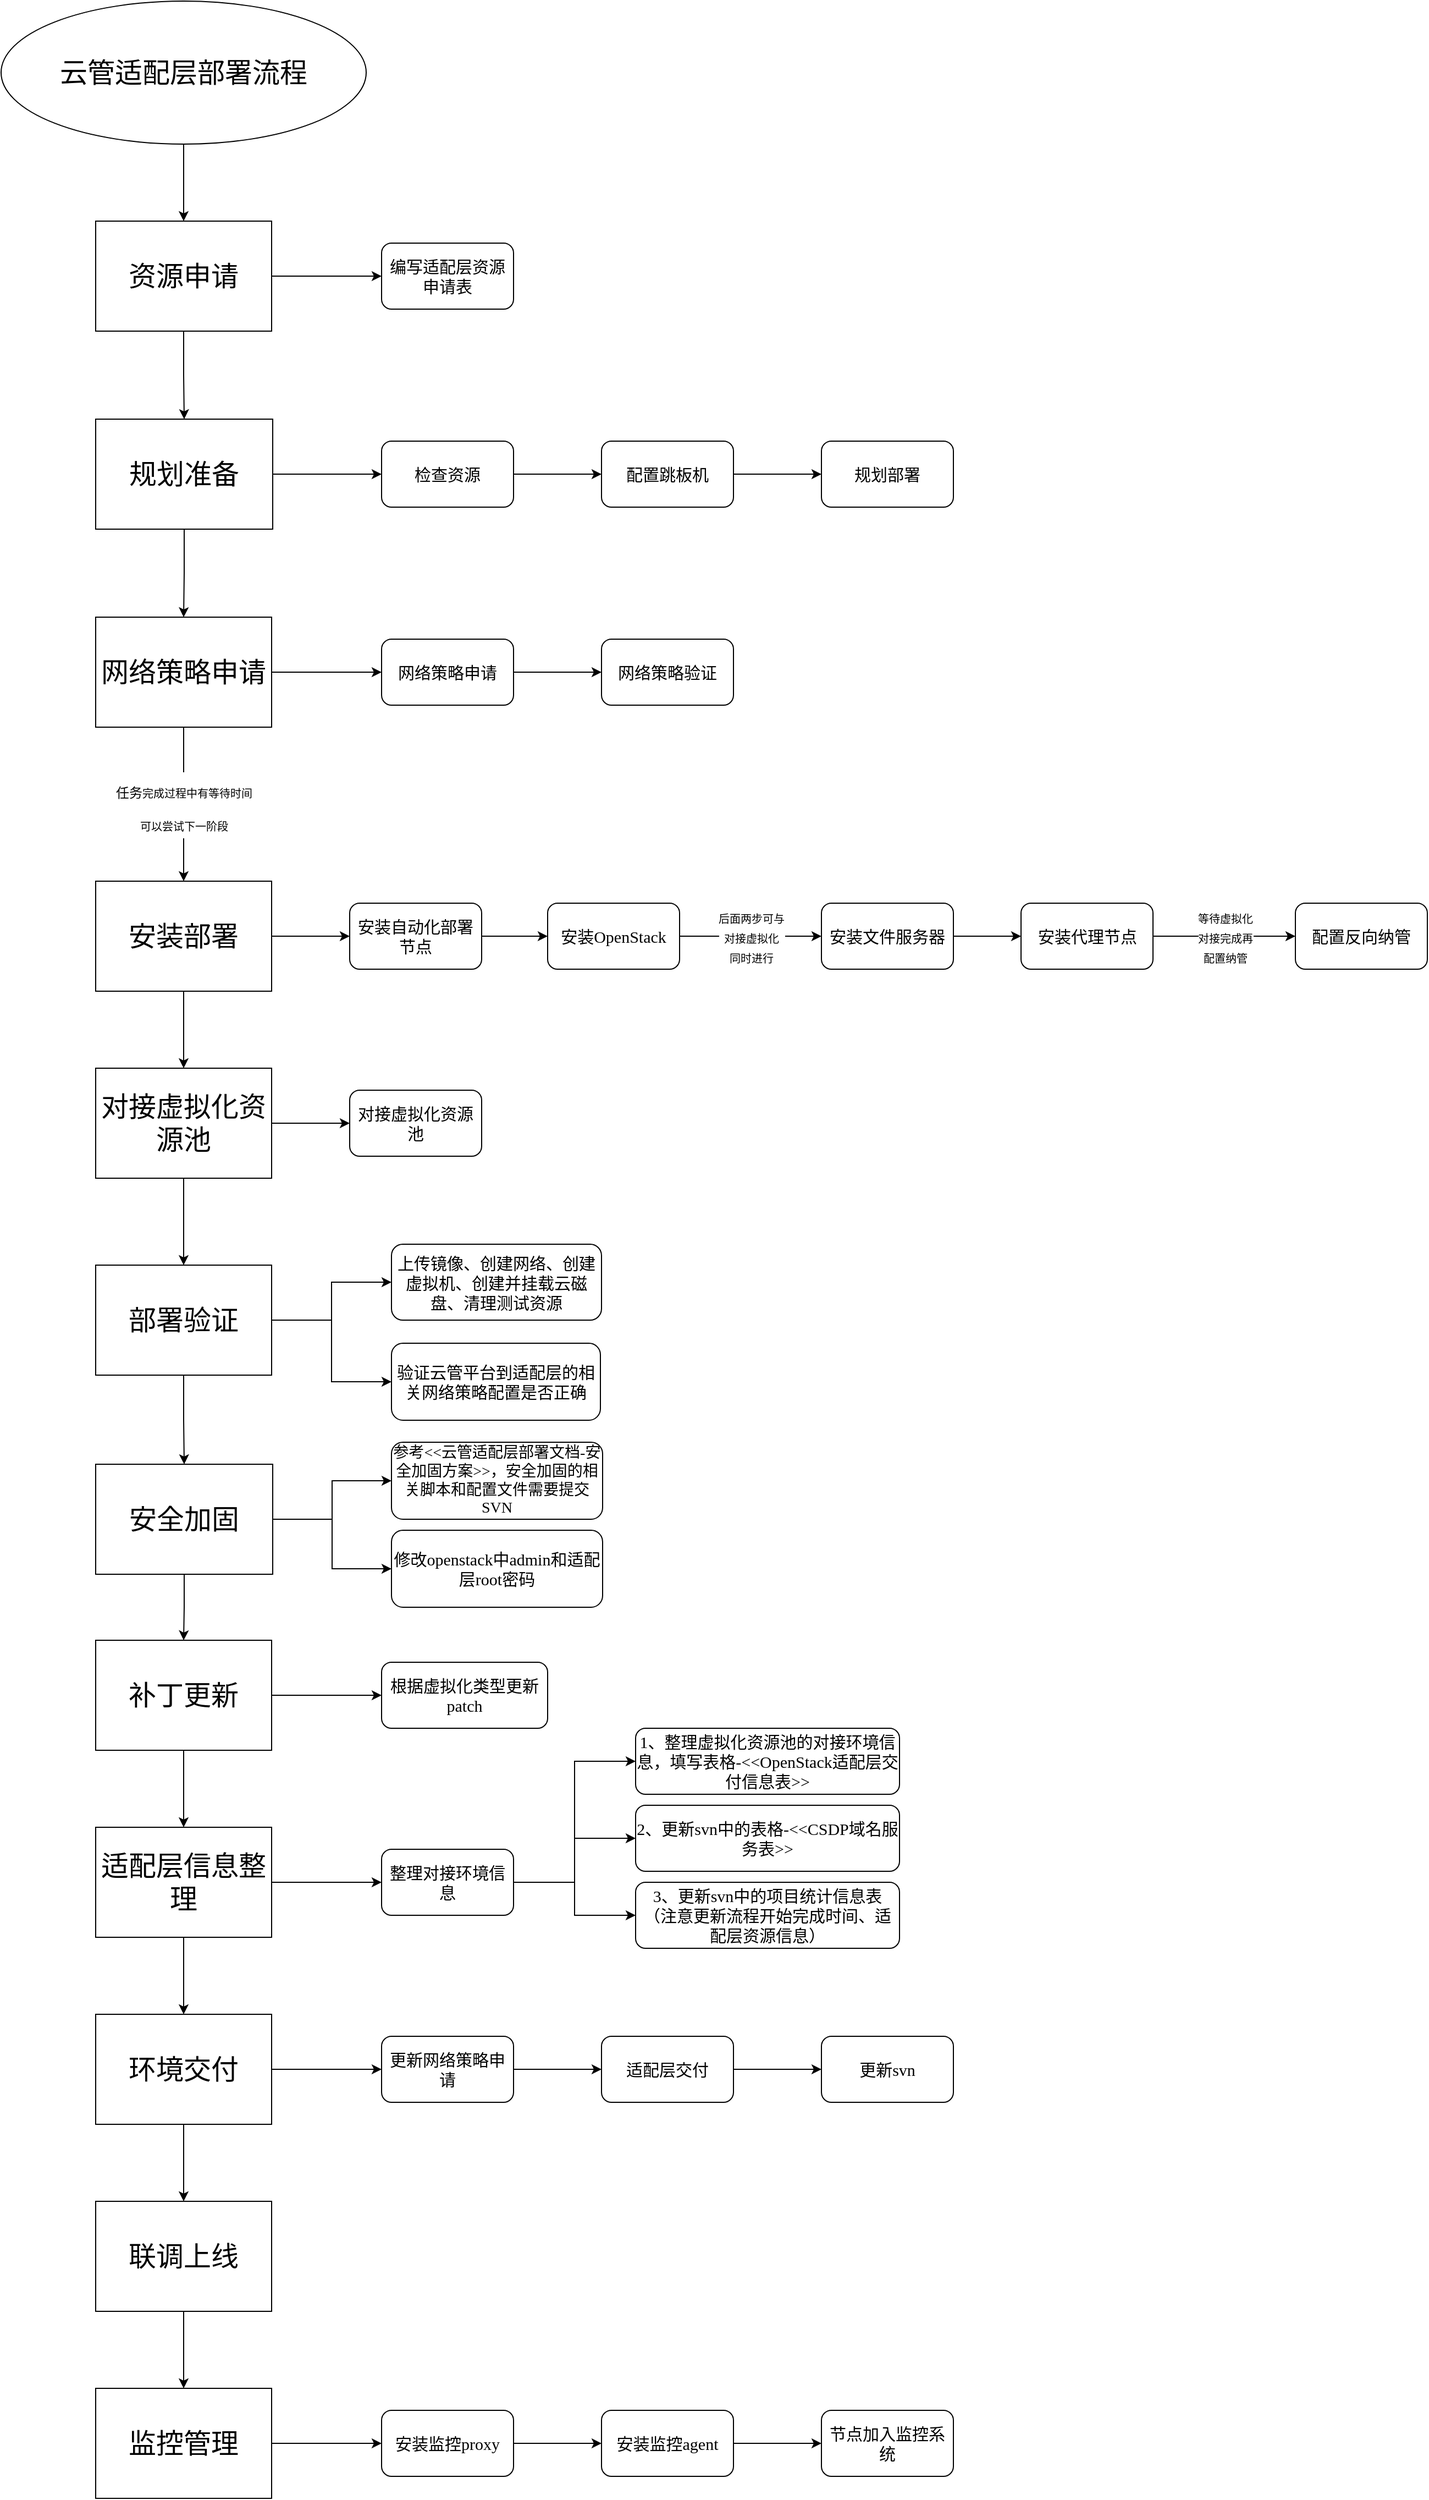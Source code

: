 <mxfile version="16.6.1" type="github"><diagram id="CHBo_er0EZcbD_NikYpN" name="Page-1"><mxGraphModel dx="1038" dy="579" grid="1" gridSize="10" guides="1" tooltips="1" connect="1" arrows="1" fold="1" page="1" pageScale="1" pageWidth="827" pageHeight="1169" math="0" shadow="0"><root><mxCell id="0"/><mxCell id="1" parent="0"/><mxCell id="cwUuCb8N77B6ZnbnaLMF-75" value="" style="edgeStyle=orthogonalEdgeStyle;rounded=0;orthogonalLoop=1;jettySize=auto;html=1;fontFamily=Times New Roman;fontSize=25;" parent="1" source="cwUuCb8N77B6ZnbnaLMF-73" target="cwUuCb8N77B6ZnbnaLMF-74" edge="1"><mxGeometry relative="1" as="geometry"/></mxCell><mxCell id="cwUuCb8N77B6ZnbnaLMF-73" value="云管适配层部署流程" style="ellipse;whiteSpace=wrap;html=1;fontFamily=Times New Roman;fontSize=25;" parent="1" vertex="1"><mxGeometry x="253" y="20" width="332" height="130" as="geometry"/></mxCell><mxCell id="cwUuCb8N77B6ZnbnaLMF-79" value="" style="edgeStyle=orthogonalEdgeStyle;rounded=0;orthogonalLoop=1;jettySize=auto;html=1;fontFamily=Times New Roman;fontSize=25;" parent="1" source="cwUuCb8N77B6ZnbnaLMF-74" target="cwUuCb8N77B6ZnbnaLMF-78" edge="1"><mxGeometry relative="1" as="geometry"/></mxCell><mxCell id="cwUuCb8N77B6ZnbnaLMF-105" value="" style="edgeStyle=orthogonalEdgeStyle;rounded=0;orthogonalLoop=1;jettySize=auto;html=1;fontFamily=Times New Roman;fontSize=15;" parent="1" source="cwUuCb8N77B6ZnbnaLMF-74" target="cwUuCb8N77B6ZnbnaLMF-104" edge="1"><mxGeometry relative="1" as="geometry"/></mxCell><mxCell id="cwUuCb8N77B6ZnbnaLMF-74" value="资源申请" style="whiteSpace=wrap;html=1;fontSize=25;fontFamily=Times New Roman;" parent="1" vertex="1"><mxGeometry x="339" y="220" width="160" height="100" as="geometry"/></mxCell><mxCell id="cwUuCb8N77B6ZnbnaLMF-83" value="" style="edgeStyle=orthogonalEdgeStyle;rounded=0;orthogonalLoop=1;jettySize=auto;html=1;fontFamily=Times New Roman;fontSize=25;" parent="1" source="cwUuCb8N77B6ZnbnaLMF-78" target="cwUuCb8N77B6ZnbnaLMF-80" edge="1"><mxGeometry relative="1" as="geometry"/></mxCell><mxCell id="cwUuCb8N77B6ZnbnaLMF-123" value="" style="edgeStyle=orthogonalEdgeStyle;rounded=0;orthogonalLoop=1;jettySize=auto;html=1;fontFamily=Times New Roman;fontSize=15;" parent="1" source="cwUuCb8N77B6ZnbnaLMF-78" target="cwUuCb8N77B6ZnbnaLMF-115" edge="1"><mxGeometry relative="1" as="geometry"/></mxCell><mxCell id="cwUuCb8N77B6ZnbnaLMF-78" value="规划准备" style="whiteSpace=wrap;html=1;fontSize=25;fontFamily=Times New Roman;" parent="1" vertex="1"><mxGeometry x="339" y="400" width="161" height="100" as="geometry"/></mxCell><mxCell id="cwUuCb8N77B6ZnbnaLMF-84" value="&lt;font style=&quot;vertical-align: inherit&quot;&gt;&lt;font style=&quot;vertical-align: inherit ; font-size: 12px&quot;&gt;任务&lt;/font&gt;&lt;font style=&quot;vertical-align: inherit&quot; size=&quot;1&quot;&gt;完成过程中有等待时间&lt;br&gt;可以尝试下一阶段&lt;br&gt;&lt;/font&gt;&lt;/font&gt;" style="edgeStyle=orthogonalEdgeStyle;rounded=0;orthogonalLoop=1;jettySize=auto;html=1;fontFamily=Times New Roman;fontSize=25;" parent="1" source="cwUuCb8N77B6ZnbnaLMF-80" target="cwUuCb8N77B6ZnbnaLMF-81" edge="1"><mxGeometry relative="1" as="geometry"/></mxCell><mxCell id="cwUuCb8N77B6ZnbnaLMF-135" value="" style="edgeStyle=orthogonalEdgeStyle;rounded=0;orthogonalLoop=1;jettySize=auto;html=1;fontFamily=Times New Roman;fontSize=19;" parent="1" source="cwUuCb8N77B6ZnbnaLMF-80" target="cwUuCb8N77B6ZnbnaLMF-134" edge="1"><mxGeometry relative="1" as="geometry"/></mxCell><mxCell id="cwUuCb8N77B6ZnbnaLMF-80" value="&lt;font style=&quot;vertical-align: inherit&quot;&gt;&lt;font style=&quot;vertical-align: inherit&quot;&gt;&lt;font style=&quot;vertical-align: inherit&quot;&gt;&lt;font style=&quot;vertical-align: inherit&quot;&gt;网络策略申请&lt;/font&gt;&lt;/font&gt;&lt;/font&gt;&lt;/font&gt;" style="whiteSpace=wrap;html=1;fontSize=25;fontFamily=Times New Roman;" parent="1" vertex="1"><mxGeometry x="339" y="580" width="160" height="100" as="geometry"/></mxCell><mxCell id="cwUuCb8N77B6ZnbnaLMF-85" value="" style="edgeStyle=orthogonalEdgeStyle;rounded=0;orthogonalLoop=1;jettySize=auto;html=1;fontFamily=Times New Roman;fontSize=25;" parent="1" source="cwUuCb8N77B6ZnbnaLMF-81" target="cwUuCb8N77B6ZnbnaLMF-82" edge="1"><mxGeometry relative="1" as="geometry"/></mxCell><mxCell id="cwUuCb8N77B6ZnbnaLMF-139" value="" style="edgeStyle=orthogonalEdgeStyle;rounded=0;orthogonalLoop=1;jettySize=auto;html=1;fontFamily=Times New Roman;fontSize=15;" parent="1" source="cwUuCb8N77B6ZnbnaLMF-81" target="cwUuCb8N77B6ZnbnaLMF-138" edge="1"><mxGeometry relative="1" as="geometry"/></mxCell><mxCell id="cwUuCb8N77B6ZnbnaLMF-81" value="安装部署" style="whiteSpace=wrap;html=1;fontSize=25;fontFamily=Times New Roman;" parent="1" vertex="1"><mxGeometry x="339" y="820" width="160" height="100" as="geometry"/></mxCell><mxCell id="cwUuCb8N77B6ZnbnaLMF-100" value="" style="edgeStyle=orthogonalEdgeStyle;rounded=0;orthogonalLoop=1;jettySize=auto;html=1;fontFamily=Times New Roman;fontSize=25;" parent="1" source="cwUuCb8N77B6ZnbnaLMF-82" target="cwUuCb8N77B6ZnbnaLMF-98" edge="1"><mxGeometry relative="1" as="geometry"/></mxCell><mxCell id="cwUuCb8N77B6ZnbnaLMF-149" value="" style="edgeStyle=orthogonalEdgeStyle;rounded=0;orthogonalLoop=1;jettySize=auto;html=1;fontFamily=Times New Roman;fontSize=14;" parent="1" source="cwUuCb8N77B6ZnbnaLMF-82" target="cwUuCb8N77B6ZnbnaLMF-148" edge="1"><mxGeometry relative="1" as="geometry"/></mxCell><mxCell id="cwUuCb8N77B6ZnbnaLMF-82" value="对接虚拟化资源池" style="whiteSpace=wrap;html=1;fontSize=25;fontFamily=Times New Roman;" parent="1" vertex="1"><mxGeometry x="339" y="990" width="160" height="100" as="geometry"/></mxCell><mxCell id="cwUuCb8N77B6ZnbnaLMF-90" value="" style="edgeStyle=orthogonalEdgeStyle;rounded=0;orthogonalLoop=1;jettySize=auto;html=1;fontFamily=Times New Roman;fontSize=25;" parent="1" source="cwUuCb8N77B6ZnbnaLMF-86" target="cwUuCb8N77B6ZnbnaLMF-87" edge="1"><mxGeometry relative="1" as="geometry"/></mxCell><mxCell id="cwUuCb8N77B6ZnbnaLMF-155" value="" style="edgeStyle=orthogonalEdgeStyle;rounded=0;orthogonalLoop=1;jettySize=auto;html=1;fontFamily=Times New Roman;fontSize=15;" parent="1" source="cwUuCb8N77B6ZnbnaLMF-86" target="cwUuCb8N77B6ZnbnaLMF-154" edge="1"><mxGeometry relative="1" as="geometry"><Array as="points"><mxPoint x="554" y="1400"/><mxPoint x="554" y="1365"/></Array></mxGeometry></mxCell><mxCell id="cwUuCb8N77B6ZnbnaLMF-159" style="edgeStyle=orthogonalEdgeStyle;rounded=0;orthogonalLoop=1;jettySize=auto;html=1;entryX=0;entryY=0.5;entryDx=0;entryDy=0;fontFamily=Times New Roman;fontSize=14;" parent="1" source="cwUuCb8N77B6ZnbnaLMF-86" target="cwUuCb8N77B6ZnbnaLMF-158" edge="1"><mxGeometry relative="1" as="geometry"><Array as="points"><mxPoint x="554" y="1400"/><mxPoint x="554" y="1445"/></Array></mxGeometry></mxCell><mxCell id="cwUuCb8N77B6ZnbnaLMF-86" value="安全加固" style="whiteSpace=wrap;html=1;fontSize=25;fontFamily=Times New Roman;" parent="1" vertex="1"><mxGeometry x="339" y="1350" width="161" height="100" as="geometry"/></mxCell><mxCell id="cwUuCb8N77B6ZnbnaLMF-91" value="" style="edgeStyle=orthogonalEdgeStyle;rounded=0;orthogonalLoop=1;jettySize=auto;html=1;fontFamily=Times New Roman;fontSize=25;" parent="1" source="cwUuCb8N77B6ZnbnaLMF-87" target="cwUuCb8N77B6ZnbnaLMF-88" edge="1"><mxGeometry relative="1" as="geometry"/></mxCell><mxCell id="cwUuCb8N77B6ZnbnaLMF-161" value="" style="edgeStyle=orthogonalEdgeStyle;rounded=0;orthogonalLoop=1;jettySize=auto;html=1;fontFamily=Times New Roman;fontSize=15;" parent="1" source="cwUuCb8N77B6ZnbnaLMF-87" target="cwUuCb8N77B6ZnbnaLMF-160" edge="1"><mxGeometry relative="1" as="geometry"/></mxCell><mxCell id="cwUuCb8N77B6ZnbnaLMF-87" value="补丁更新" style="whiteSpace=wrap;html=1;fontSize=25;fontFamily=Times New Roman;" parent="1" vertex="1"><mxGeometry x="339" y="1510" width="160" height="100" as="geometry"/></mxCell><mxCell id="cwUuCb8N77B6ZnbnaLMF-95" value="" style="edgeStyle=orthogonalEdgeStyle;rounded=0;orthogonalLoop=1;jettySize=auto;html=1;fontFamily=Times New Roman;fontSize=25;" parent="1" source="cwUuCb8N77B6ZnbnaLMF-88" target="cwUuCb8N77B6ZnbnaLMF-92" edge="1"><mxGeometry relative="1" as="geometry"/></mxCell><mxCell id="cwUuCb8N77B6ZnbnaLMF-163" value="" style="edgeStyle=orthogonalEdgeStyle;rounded=0;orthogonalLoop=1;jettySize=auto;html=1;fontFamily=Times New Roman;fontSize=15;" parent="1" source="cwUuCb8N77B6ZnbnaLMF-88" target="cwUuCb8N77B6ZnbnaLMF-162" edge="1"><mxGeometry relative="1" as="geometry"/></mxCell><mxCell id="cwUuCb8N77B6ZnbnaLMF-88" value="适配层信息整理" style="whiteSpace=wrap;html=1;fontSize=25;fontFamily=Times New Roman;" parent="1" vertex="1"><mxGeometry x="339" y="1680" width="160" height="100" as="geometry"/></mxCell><mxCell id="cwUuCb8N77B6ZnbnaLMF-96" value="" style="edgeStyle=orthogonalEdgeStyle;rounded=0;orthogonalLoop=1;jettySize=auto;html=1;fontFamily=Times New Roman;fontSize=25;" parent="1" source="cwUuCb8N77B6ZnbnaLMF-92" target="cwUuCb8N77B6ZnbnaLMF-93" edge="1"><mxGeometry relative="1" as="geometry"/></mxCell><mxCell id="cwUuCb8N77B6ZnbnaLMF-176" value="" style="edgeStyle=orthogonalEdgeStyle;rounded=0;orthogonalLoop=1;jettySize=auto;html=1;fontFamily=Times New Roman;fontSize=15;" parent="1" source="cwUuCb8N77B6ZnbnaLMF-92" target="cwUuCb8N77B6ZnbnaLMF-175" edge="1"><mxGeometry relative="1" as="geometry"/></mxCell><mxCell id="cwUuCb8N77B6ZnbnaLMF-92" value="环境交付" style="whiteSpace=wrap;html=1;fontSize=25;fontFamily=Times New Roman;" parent="1" vertex="1"><mxGeometry x="339" y="1850" width="160" height="100" as="geometry"/></mxCell><mxCell id="cwUuCb8N77B6ZnbnaLMF-97" value="" style="edgeStyle=orthogonalEdgeStyle;rounded=0;orthogonalLoop=1;jettySize=auto;html=1;fontFamily=Times New Roman;fontSize=25;spacing=2;" parent="1" source="cwUuCb8N77B6ZnbnaLMF-93" target="cwUuCb8N77B6ZnbnaLMF-94" edge="1"><mxGeometry relative="1" as="geometry"/></mxCell><mxCell id="cwUuCb8N77B6ZnbnaLMF-93" value="联调上线" style="whiteSpace=wrap;html=1;fontSize=25;fontFamily=Times New Roman;" parent="1" vertex="1"><mxGeometry x="339" y="2020" width="160" height="100" as="geometry"/></mxCell><mxCell id="cwUuCb8N77B6ZnbnaLMF-182" value="" style="edgeStyle=orthogonalEdgeStyle;rounded=0;orthogonalLoop=1;jettySize=auto;html=1;fontFamily=Times New Roman;fontSize=15;" parent="1" source="cwUuCb8N77B6ZnbnaLMF-94" target="cwUuCb8N77B6ZnbnaLMF-181" edge="1"><mxGeometry relative="1" as="geometry"/></mxCell><mxCell id="cwUuCb8N77B6ZnbnaLMF-94" value="监控管理" style="whiteSpace=wrap;html=1;fontSize=25;fontFamily=Times New Roman;" parent="1" vertex="1"><mxGeometry x="339" y="2190" width="160" height="100" as="geometry"/></mxCell><mxCell id="cwUuCb8N77B6ZnbnaLMF-99" value="" style="edgeStyle=orthogonalEdgeStyle;rounded=0;orthogonalLoop=1;jettySize=auto;html=1;fontFamily=Times New Roman;fontSize=25;" parent="1" source="cwUuCb8N77B6ZnbnaLMF-98" target="cwUuCb8N77B6ZnbnaLMF-86" edge="1"><mxGeometry relative="1" as="geometry"/></mxCell><mxCell id="cwUuCb8N77B6ZnbnaLMF-151" value="" style="edgeStyle=orthogonalEdgeStyle;rounded=0;orthogonalLoop=1;jettySize=auto;html=1;fontFamily=Times New Roman;fontSize=15;" parent="1" source="cwUuCb8N77B6ZnbnaLMF-98" target="cwUuCb8N77B6ZnbnaLMF-150" edge="1"><mxGeometry relative="1" as="geometry"/></mxCell><mxCell id="cwUuCb8N77B6ZnbnaLMF-152" style="edgeStyle=orthogonalEdgeStyle;rounded=0;orthogonalLoop=1;jettySize=auto;html=1;fontFamily=Times New Roman;fontSize=15;" parent="1" source="cwUuCb8N77B6ZnbnaLMF-98" target="cwUuCb8N77B6ZnbnaLMF-153" edge="1"><mxGeometry relative="1" as="geometry"><mxPoint x="610" y="1260" as="targetPoint"/></mxGeometry></mxCell><mxCell id="cwUuCb8N77B6ZnbnaLMF-98" value="部署验证" style="whiteSpace=wrap;html=1;fontSize=25;fontFamily=Times New Roman;" parent="1" vertex="1"><mxGeometry x="339" y="1169" width="160" height="100" as="geometry"/></mxCell><mxCell id="cwUuCb8N77B6ZnbnaLMF-104" value="编写适配层资源申请表" style="rounded=1;whiteSpace=wrap;html=1;fontSize=15;fontFamily=Times New Roman;" parent="1" vertex="1"><mxGeometry x="599" y="240" width="120" height="60" as="geometry"/></mxCell><mxCell id="cwUuCb8N77B6ZnbnaLMF-125" value="" style="edgeStyle=orthogonalEdgeStyle;rounded=0;orthogonalLoop=1;jettySize=auto;html=1;fontFamily=Times New Roman;fontSize=15;" parent="1" source="cwUuCb8N77B6ZnbnaLMF-115" target="cwUuCb8N77B6ZnbnaLMF-124" edge="1"><mxGeometry relative="1" as="geometry"/></mxCell><mxCell id="cwUuCb8N77B6ZnbnaLMF-115" value="检查资源" style="rounded=1;whiteSpace=wrap;html=1;fontSize=15;fontFamily=Times New Roman;" parent="1" vertex="1"><mxGeometry x="599" y="420" width="120" height="60" as="geometry"/></mxCell><mxCell id="cwUuCb8N77B6ZnbnaLMF-127" value="" style="edgeStyle=orthogonalEdgeStyle;rounded=0;orthogonalLoop=1;jettySize=auto;html=1;fontFamily=Times New Roman;fontSize=15;" parent="1" source="cwUuCb8N77B6ZnbnaLMF-124" target="cwUuCb8N77B6ZnbnaLMF-126" edge="1"><mxGeometry relative="1" as="geometry"/></mxCell><mxCell id="cwUuCb8N77B6ZnbnaLMF-124" value="配置跳板机" style="rounded=1;whiteSpace=wrap;html=1;fontSize=15;fontFamily=Times New Roman;" parent="1" vertex="1"><mxGeometry x="799" y="420" width="120" height="60" as="geometry"/></mxCell><mxCell id="cwUuCb8N77B6ZnbnaLMF-126" value="规划部署" style="rounded=1;whiteSpace=wrap;html=1;fontSize=15;fontFamily=Times New Roman;" parent="1" vertex="1"><mxGeometry x="999" y="420" width="120" height="60" as="geometry"/></mxCell><mxCell id="cwUuCb8N77B6ZnbnaLMF-137" value="" style="edgeStyle=orthogonalEdgeStyle;rounded=0;orthogonalLoop=1;jettySize=auto;html=1;fontFamily=Times New Roman;fontSize=15;" parent="1" source="cwUuCb8N77B6ZnbnaLMF-134" target="cwUuCb8N77B6ZnbnaLMF-136" edge="1"><mxGeometry relative="1" as="geometry"/></mxCell><mxCell id="cwUuCb8N77B6ZnbnaLMF-134" value="网络策略申请" style="rounded=1;whiteSpace=wrap;html=1;fontSize=15;fontFamily=Times New Roman;" parent="1" vertex="1"><mxGeometry x="599" y="600" width="120" height="60" as="geometry"/></mxCell><mxCell id="cwUuCb8N77B6ZnbnaLMF-136" value="网络策略验证" style="rounded=1;whiteSpace=wrap;html=1;fontSize=15;fontFamily=Times New Roman;" parent="1" vertex="1"><mxGeometry x="799" y="600" width="120" height="60" as="geometry"/></mxCell><mxCell id="cwUuCb8N77B6ZnbnaLMF-141" value="" style="edgeStyle=orthogonalEdgeStyle;rounded=0;orthogonalLoop=1;jettySize=auto;html=1;fontFamily=Times New Roman;fontSize=15;" parent="1" source="cwUuCb8N77B6ZnbnaLMF-138" target="cwUuCb8N77B6ZnbnaLMF-140" edge="1"><mxGeometry relative="1" as="geometry"/></mxCell><mxCell id="cwUuCb8N77B6ZnbnaLMF-138" value="安装自动化部署节点" style="rounded=1;whiteSpace=wrap;html=1;fontSize=15;fontFamily=Times New Roman;" parent="1" vertex="1"><mxGeometry x="570" y="840" width="120" height="60" as="geometry"/></mxCell><mxCell id="cwUuCb8N77B6ZnbnaLMF-143" value="&lt;font size=&quot;1&quot;&gt;后面两步可与&lt;br&gt;对接虚拟化&lt;br&gt;同时进行&lt;br&gt;&lt;/font&gt;" style="edgeStyle=orthogonalEdgeStyle;rounded=0;orthogonalLoop=1;jettySize=auto;html=1;fontFamily=Times New Roman;fontSize=15;" parent="1" source="cwUuCb8N77B6ZnbnaLMF-140" target="cwUuCb8N77B6ZnbnaLMF-142" edge="1"><mxGeometry relative="1" as="geometry"/></mxCell><mxCell id="cwUuCb8N77B6ZnbnaLMF-140" value="安装OpenStack" style="rounded=1;whiteSpace=wrap;html=1;fontSize=15;fontFamily=Times New Roman;" parent="1" vertex="1"><mxGeometry x="750" y="840" width="120" height="60" as="geometry"/></mxCell><mxCell id="cwUuCb8N77B6ZnbnaLMF-145" value="" style="edgeStyle=orthogonalEdgeStyle;rounded=0;orthogonalLoop=1;jettySize=auto;html=1;fontFamily=Times New Roman;fontSize=15;" parent="1" source="cwUuCb8N77B6ZnbnaLMF-142" target="cwUuCb8N77B6ZnbnaLMF-144" edge="1"><mxGeometry relative="1" as="geometry"/></mxCell><mxCell id="cwUuCb8N77B6ZnbnaLMF-142" value="安装文件服务器" style="rounded=1;whiteSpace=wrap;html=1;fontSize=15;fontFamily=Times New Roman;" parent="1" vertex="1"><mxGeometry x="999" y="840" width="120" height="60" as="geometry"/></mxCell><mxCell id="cwUuCb8N77B6ZnbnaLMF-147" value="&lt;font size=&quot;1&quot;&gt;等待虚拟化&lt;br&gt;对接完成再&lt;br&gt;配置纳管&lt;/font&gt;" style="edgeStyle=orthogonalEdgeStyle;rounded=0;orthogonalLoop=1;jettySize=auto;html=1;fontFamily=Times New Roman;fontSize=15;" parent="1" source="cwUuCb8N77B6ZnbnaLMF-144" target="cwUuCb8N77B6ZnbnaLMF-146" edge="1"><mxGeometry relative="1" as="geometry"/></mxCell><mxCell id="cwUuCb8N77B6ZnbnaLMF-144" value="安装代理节点" style="rounded=1;whiteSpace=wrap;html=1;fontSize=15;fontFamily=Times New Roman;" parent="1" vertex="1"><mxGeometry x="1180.5" y="840" width="120" height="60" as="geometry"/></mxCell><mxCell id="cwUuCb8N77B6ZnbnaLMF-146" value="配置反向纳管" style="rounded=1;whiteSpace=wrap;html=1;fontSize=15;fontFamily=Times New Roman;" parent="1" vertex="1"><mxGeometry x="1430" y="840" width="120" height="60" as="geometry"/></mxCell><mxCell id="cwUuCb8N77B6ZnbnaLMF-148" value="对接虚拟化资源池" style="rounded=1;whiteSpace=wrap;html=1;fontSize=15;fontFamily=Times New Roman;" parent="1" vertex="1"><mxGeometry x="570" y="1010" width="120" height="60" as="geometry"/></mxCell><mxCell id="cwUuCb8N77B6ZnbnaLMF-150" value="上传镜像、创建网络、创建虚拟机、创建并挂载云磁盘、清理测试资源" style="rounded=1;whiteSpace=wrap;html=1;fontSize=15;fontFamily=Times New Roman;" parent="1" vertex="1"><mxGeometry x="608" y="1150" width="191" height="69" as="geometry"/></mxCell><mxCell id="cwUuCb8N77B6ZnbnaLMF-153" value="验证云管平台到适配层的相关网络策略配置是否正确" style="rounded=1;whiteSpace=wrap;html=1;fontFamily=Times New Roman;fontSize=15;" parent="1" vertex="1"><mxGeometry x="608" y="1240" width="190" height="70" as="geometry"/></mxCell><mxCell id="cwUuCb8N77B6ZnbnaLMF-154" value="参考&amp;lt;&amp;lt;云管适配层部署文档-安全加固方案&amp;gt;&amp;gt;，安全加固的相关脚本和配置文件需要提交SVN" style="rounded=1;whiteSpace=wrap;html=1;fontSize=14;fontFamily=Times New Roman;" parent="1" vertex="1"><mxGeometry x="608" y="1330" width="192" height="70" as="geometry"/></mxCell><mxCell id="cwUuCb8N77B6ZnbnaLMF-158" value="修改openstack中admin和适配层root密码" style="rounded=1;whiteSpace=wrap;html=1;fontFamily=Times New Roman;fontSize=15;" parent="1" vertex="1"><mxGeometry x="608" y="1410" width="192" height="70" as="geometry"/></mxCell><mxCell id="cwUuCb8N77B6ZnbnaLMF-160" value="根据虚拟化类型更新patch" style="rounded=1;whiteSpace=wrap;html=1;fontSize=15;fontFamily=Times New Roman;" parent="1" vertex="1"><mxGeometry x="599" y="1530" width="151" height="60" as="geometry"/></mxCell><mxCell id="cwUuCb8N77B6ZnbnaLMF-171" style="edgeStyle=orthogonalEdgeStyle;rounded=0;orthogonalLoop=1;jettySize=auto;html=1;entryX=0;entryY=0.5;entryDx=0;entryDy=0;fontFamily=Times New Roman;fontSize=15;" parent="1" source="cwUuCb8N77B6ZnbnaLMF-162" target="cwUuCb8N77B6ZnbnaLMF-169" edge="1"><mxGeometry relative="1" as="geometry"/></mxCell><mxCell id="cwUuCb8N77B6ZnbnaLMF-173" style="edgeStyle=orthogonalEdgeStyle;rounded=0;orthogonalLoop=1;jettySize=auto;html=1;entryX=0;entryY=0.5;entryDx=0;entryDy=0;fontFamily=Times New Roman;fontSize=15;" parent="1" source="cwUuCb8N77B6ZnbnaLMF-162" target="cwUuCb8N77B6ZnbnaLMF-164" edge="1"><mxGeometry relative="1" as="geometry"/></mxCell><mxCell id="cwUuCb8N77B6ZnbnaLMF-174" style="edgeStyle=orthogonalEdgeStyle;rounded=0;orthogonalLoop=1;jettySize=auto;html=1;entryX=0;entryY=0.5;entryDx=0;entryDy=0;fontFamily=Times New Roman;fontSize=15;" parent="1" source="cwUuCb8N77B6ZnbnaLMF-162" target="cwUuCb8N77B6ZnbnaLMF-172" edge="1"><mxGeometry relative="1" as="geometry"/></mxCell><mxCell id="cwUuCb8N77B6ZnbnaLMF-162" value="整理对接环境信息" style="rounded=1;whiteSpace=wrap;html=1;fontSize=15;fontFamily=Times New Roman;" parent="1" vertex="1"><mxGeometry x="599" y="1700" width="120" height="60" as="geometry"/></mxCell><mxCell id="cwUuCb8N77B6ZnbnaLMF-164" value="1、整理虚拟化资源池的对接环境信息，填写表格-&amp;lt;&amp;lt;OpenStack适配层交付信息表&amp;gt;&amp;gt;" style="rounded=1;whiteSpace=wrap;html=1;fontSize=15;fontFamily=Times New Roman;" parent="1" vertex="1"><mxGeometry x="830" y="1590" width="240" height="60" as="geometry"/></mxCell><mxCell id="cwUuCb8N77B6ZnbnaLMF-169" value="2、更新svn中的表格-&amp;lt;&amp;lt;CSDP域名服务表&amp;gt;&amp;gt;" style="rounded=1;whiteSpace=wrap;html=1;fontFamily=Times New Roman;fontSize=15;" parent="1" vertex="1"><mxGeometry x="830" y="1660" width="240" height="60" as="geometry"/></mxCell><mxCell id="cwUuCb8N77B6ZnbnaLMF-172" value="3、更新svn中的项目统计信息表（注意更新流程开始完成时间、适配层资源信息）" style="rounded=1;whiteSpace=wrap;html=1;fontFamily=Times New Roman;fontSize=15;" parent="1" vertex="1"><mxGeometry x="830" y="1730" width="240" height="60" as="geometry"/></mxCell><mxCell id="cwUuCb8N77B6ZnbnaLMF-178" value="" style="edgeStyle=orthogonalEdgeStyle;rounded=0;orthogonalLoop=1;jettySize=auto;html=1;fontFamily=Times New Roman;fontSize=15;" parent="1" source="cwUuCb8N77B6ZnbnaLMF-175" target="cwUuCb8N77B6ZnbnaLMF-177" edge="1"><mxGeometry relative="1" as="geometry"/></mxCell><mxCell id="cwUuCb8N77B6ZnbnaLMF-175" value="更新网络策略申请" style="rounded=1;whiteSpace=wrap;html=1;fontSize=15;fontFamily=Times New Roman;" parent="1" vertex="1"><mxGeometry x="599" y="1870" width="120" height="60" as="geometry"/></mxCell><mxCell id="cwUuCb8N77B6ZnbnaLMF-180" value="" style="edgeStyle=orthogonalEdgeStyle;rounded=0;orthogonalLoop=1;jettySize=auto;html=1;fontFamily=Times New Roman;fontSize=15;" parent="1" source="cwUuCb8N77B6ZnbnaLMF-177" target="cwUuCb8N77B6ZnbnaLMF-179" edge="1"><mxGeometry relative="1" as="geometry"/></mxCell><mxCell id="cwUuCb8N77B6ZnbnaLMF-177" value="适配层交付" style="rounded=1;whiteSpace=wrap;html=1;fontSize=15;fontFamily=Times New Roman;" parent="1" vertex="1"><mxGeometry x="799" y="1870" width="120" height="60" as="geometry"/></mxCell><mxCell id="cwUuCb8N77B6ZnbnaLMF-179" value="更新svn" style="rounded=1;whiteSpace=wrap;html=1;fontSize=15;fontFamily=Times New Roman;" parent="1" vertex="1"><mxGeometry x="999" y="1870" width="120" height="60" as="geometry"/></mxCell><mxCell id="cwUuCb8N77B6ZnbnaLMF-184" value="" style="edgeStyle=orthogonalEdgeStyle;rounded=0;orthogonalLoop=1;jettySize=auto;html=1;fontFamily=Times New Roman;fontSize=15;" parent="1" source="cwUuCb8N77B6ZnbnaLMF-181" target="cwUuCb8N77B6ZnbnaLMF-183" edge="1"><mxGeometry relative="1" as="geometry"/></mxCell><mxCell id="cwUuCb8N77B6ZnbnaLMF-181" value="安装监控proxy" style="rounded=1;whiteSpace=wrap;html=1;fontSize=15;fontFamily=Times New Roman;" parent="1" vertex="1"><mxGeometry x="599" y="2210" width="120" height="60" as="geometry"/></mxCell><mxCell id="cwUuCb8N77B6ZnbnaLMF-186" value="" style="edgeStyle=orthogonalEdgeStyle;rounded=0;orthogonalLoop=1;jettySize=auto;html=1;fontFamily=Times New Roman;fontSize=15;" parent="1" source="cwUuCb8N77B6ZnbnaLMF-183" target="cwUuCb8N77B6ZnbnaLMF-185" edge="1"><mxGeometry relative="1" as="geometry"/></mxCell><mxCell id="cwUuCb8N77B6ZnbnaLMF-183" value="安装监控agent" style="rounded=1;whiteSpace=wrap;html=1;fontSize=15;fontFamily=Times New Roman;" parent="1" vertex="1"><mxGeometry x="799" y="2210" width="120" height="60" as="geometry"/></mxCell><mxCell id="cwUuCb8N77B6ZnbnaLMF-185" value="节点加入监控系统" style="rounded=1;whiteSpace=wrap;html=1;fontSize=15;fontFamily=Times New Roman;" parent="1" vertex="1"><mxGeometry x="999" y="2210" width="120" height="60" as="geometry"/></mxCell></root></mxGraphModel></diagram></mxfile>